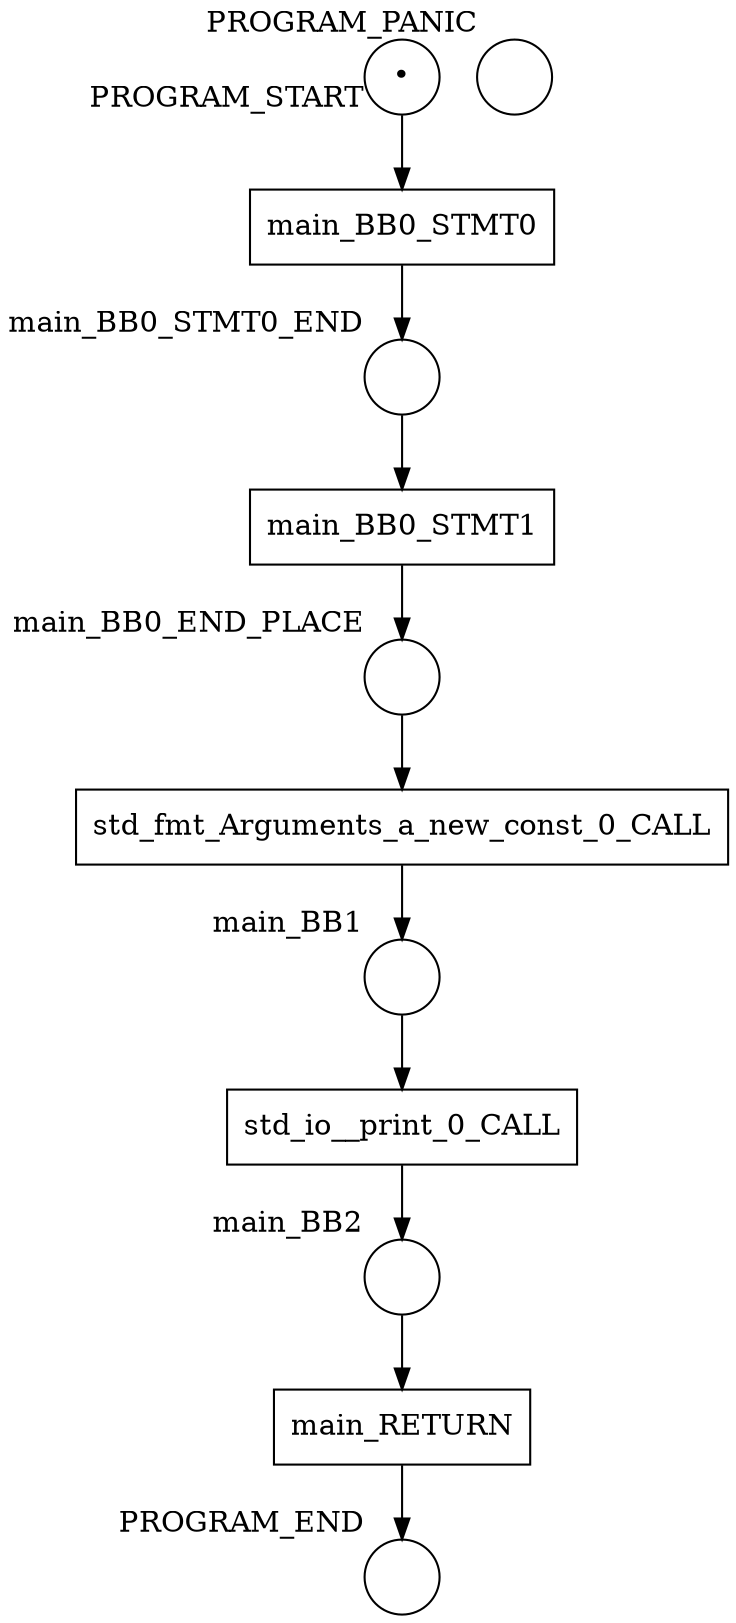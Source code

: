 digraph petrinet {
    PROGRAM_END [shape="circle" xlabel="PROGRAM_END" label=""];
    PROGRAM_PANIC [shape="circle" xlabel="PROGRAM_PANIC" label=""];
    PROGRAM_START [shape="circle" xlabel="PROGRAM_START" label="•"];
    main_BB0_END_PLACE [shape="circle" xlabel="main_BB0_END_PLACE" label=""];
    main_BB0_STMT0_END [shape="circle" xlabel="main_BB0_STMT0_END" label=""];
    main_BB1 [shape="circle" xlabel="main_BB1" label=""];
    main_BB2 [shape="circle" xlabel="main_BB2" label=""];
    main_BB0_STMT0 [shape="box" xlabel="" label="main_BB0_STMT0"];
    main_BB0_STMT1 [shape="box" xlabel="" label="main_BB0_STMT1"];
    main_RETURN [shape="box" xlabel="" label="main_RETURN"];
    std_fmt_Arguments_a_new_const_0_CALL [shape="box" xlabel="" label="std_fmt_Arguments_a_new_const_0_CALL"];
    std_io__print_0_CALL [shape="box" xlabel="" label="std_io__print_0_CALL"];
    PROGRAM_START -> main_BB0_STMT0;
    main_BB0_END_PLACE -> std_fmt_Arguments_a_new_const_0_CALL;
    main_BB0_STMT0_END -> main_BB0_STMT1;
    main_BB1 -> std_io__print_0_CALL;
    main_BB2 -> main_RETURN;
    main_BB0_STMT0 -> main_BB0_STMT0_END;
    main_BB0_STMT1 -> main_BB0_END_PLACE;
    main_RETURN -> PROGRAM_END;
    std_fmt_Arguments_a_new_const_0_CALL -> main_BB1;
    std_io__print_0_CALL -> main_BB2;
}
